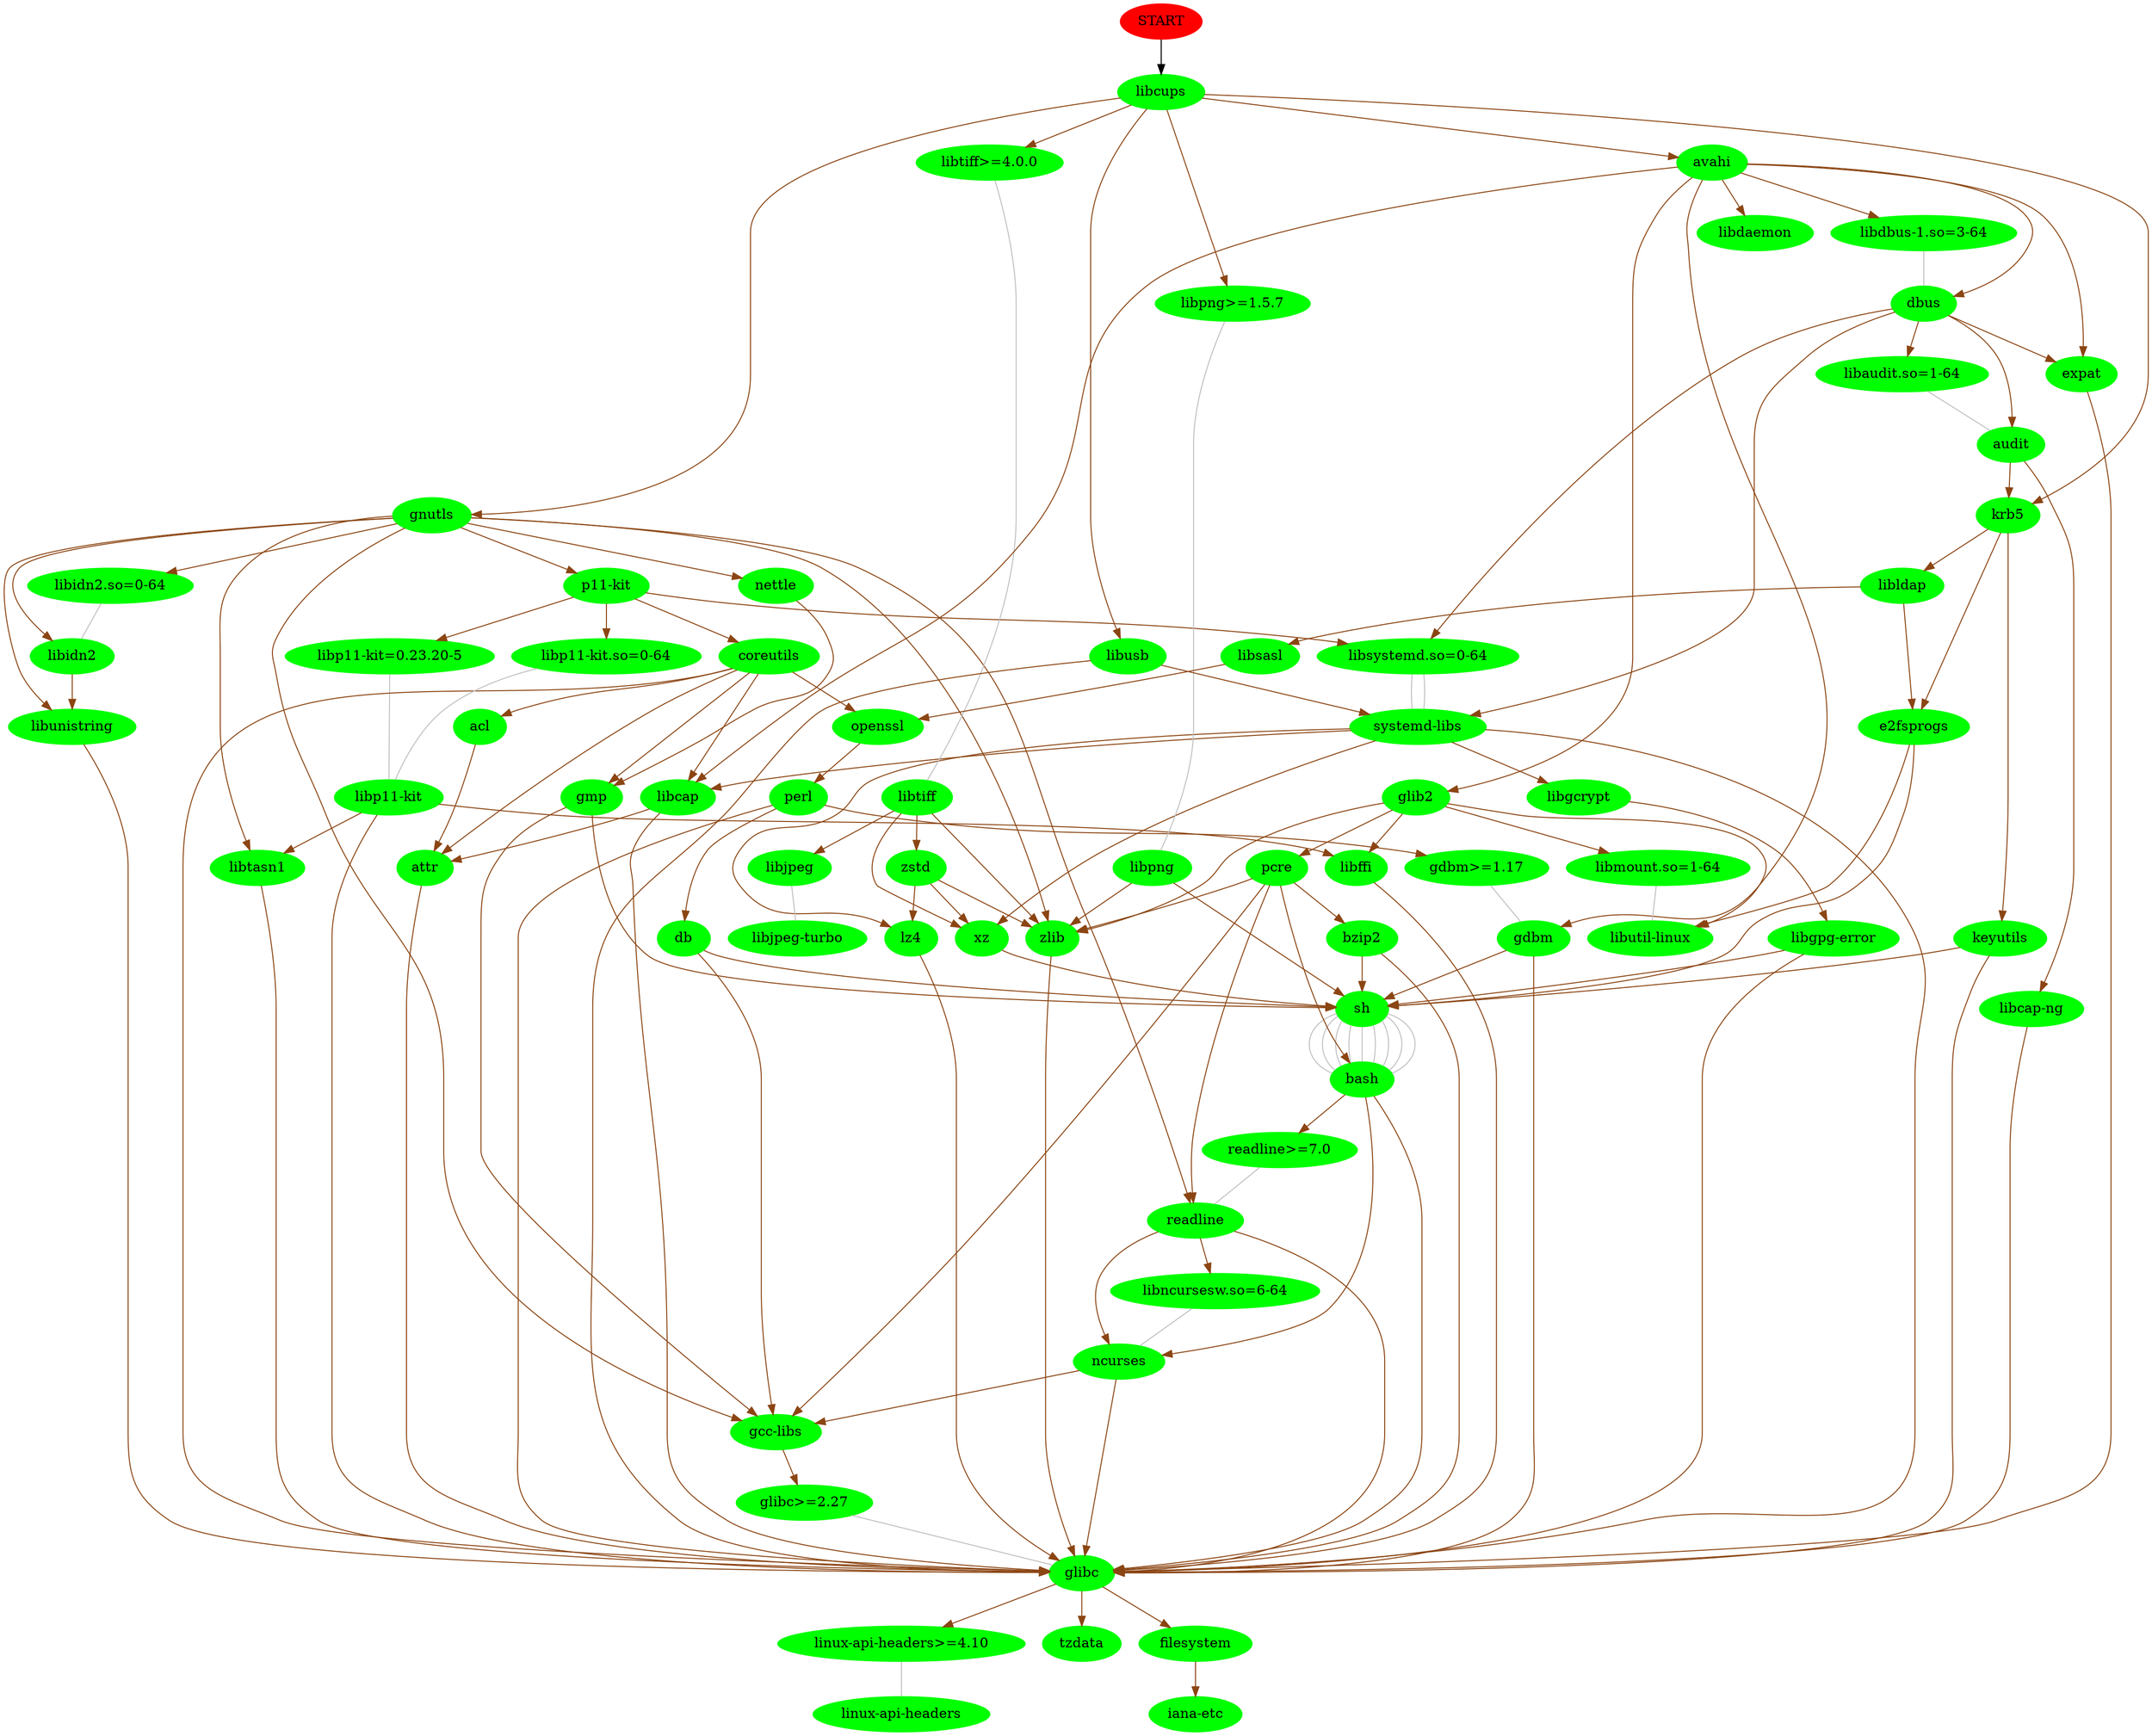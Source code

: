 digraph G { START [color=red, style=filled];
node [style=filled, color=green];
 "START" -> "libcups";
"libcups" -> "gnutls" [color=chocolate4];
"gnutls" -> "gcc-libs" [color=chocolate4];
"gcc-libs" -> "glibc>=2.27" [color=chocolate4];
"glibc>=2.27" -> "glibc" [arrowhead=none, color=grey];
"glibc" -> "linux-api-headers>=4.10" [color=chocolate4];
"linux-api-headers>=4.10" -> "linux-api-headers" [arrowhead=none, color=grey];
"glibc" -> "tzdata" [color=chocolate4];
"glibc" -> "filesystem" [color=chocolate4];
"filesystem" -> "iana-etc" [color=chocolate4];
"gnutls" -> "libtasn1" [color=chocolate4];
"libtasn1" -> "glibc" [color=chocolate4];
"gnutls" -> "readline" [color=chocolate4];
"readline" -> "glibc" [color=chocolate4];
"readline" -> "ncurses" [color=chocolate4];
"ncurses" -> "glibc" [color=chocolate4];
"ncurses" -> "gcc-libs" [color=chocolate4];
"readline" -> "libncursesw.so=6-64" [color=chocolate4];
"libncursesw.so=6-64" -> "ncurses" [arrowhead=none, color=grey];
"gnutls" -> "zlib" [color=chocolate4];
"zlib" -> "glibc" [color=chocolate4];
"gnutls" -> "nettle" [color=chocolate4];
"nettle" -> "gmp" [color=chocolate4];
"gmp" -> "gcc-libs" [color=chocolate4];
"gmp" -> "sh" [color=chocolate4];
"sh" -> "bash" [arrowhead=none, color=grey];
"bash" -> "readline>=7.0" [color=chocolate4];
"readline>=7.0" -> "readline" [arrowhead=none, color=grey];
"bash" -> "glibc" [color=chocolate4];
"bash" -> "ncurses" [color=chocolate4];
"gnutls" -> "p11-kit" [color=chocolate4];
"p11-kit" -> "libp11-kit=0.23.20-5" [color=chocolate4];
"libp11-kit=0.23.20-5" -> "libp11-kit" [arrowhead=none, color=grey];
"libp11-kit" -> "glibc" [color=chocolate4];
"libp11-kit" -> "libtasn1" [color=chocolate4];
"libp11-kit" -> "libffi" [color=chocolate4];
"libffi" -> "glibc" [color=chocolate4];
"p11-kit" -> "coreutils" [color=chocolate4];
"coreutils" -> "glibc" [color=chocolate4];
"coreutils" -> "acl" [color=chocolate4];
"acl" -> "attr" [color=chocolate4];
"attr" -> "glibc" [color=chocolate4];
"coreutils" -> "attr" [color=chocolate4];
"coreutils" -> "gmp" [color=chocolate4];
"coreutils" -> "libcap" [color=chocolate4];
"libcap" -> "glibc" [color=chocolate4];
"libcap" -> "attr" [color=chocolate4];
"coreutils" -> "openssl" [color=chocolate4];
"openssl" -> "perl" [color=chocolate4];
"perl" -> "gdbm>=1.17" [color=chocolate4];
"gdbm>=1.17" -> "gdbm" [arrowhead=none, color=grey];
"gdbm" -> "glibc" [color=chocolate4];
"gdbm" -> "sh" [color=chocolate4];
"sh" -> "bash" [arrowhead=none, color=grey];
"perl" -> "db" [color=chocolate4];
"db" -> "gcc-libs" [color=chocolate4];
"db" -> "sh" [color=chocolate4];
"sh" -> "bash" [arrowhead=none, color=grey];
"perl" -> "glibc" [color=chocolate4];
"p11-kit" -> "libp11-kit.so=0-64" [color=chocolate4];
"libp11-kit.so=0-64" -> "libp11-kit" [arrowhead=none, color=grey];
"p11-kit" -> "libsystemd.so=0-64" [color=chocolate4];
"libsystemd.so=0-64" -> "systemd-libs" [arrowhead=none, color=grey];
"systemd-libs" -> "glibc" [color=chocolate4];
"systemd-libs" -> "libcap" [color=chocolate4];
"systemd-libs" -> "libgcrypt" [color=chocolate4];
"libgcrypt" -> "libgpg-error" [color=chocolate4];
"libgpg-error" -> "glibc" [color=chocolate4];
"libgpg-error" -> "sh" [color=chocolate4];
"sh" -> "bash" [arrowhead=none, color=grey];
"systemd-libs" -> "lz4" [color=chocolate4];
"lz4" -> "glibc" [color=chocolate4];
"systemd-libs" -> "xz" [color=chocolate4];
"xz" -> "sh" [color=chocolate4];
"sh" -> "bash" [arrowhead=none, color=grey];
"gnutls" -> "libidn2" [color=chocolate4];
"libidn2" -> "libunistring" [color=chocolate4];
"libunistring" -> "glibc" [color=chocolate4];
"gnutls" -> "libidn2.so=0-64" [color=chocolate4];
"libidn2.so=0-64" -> "libidn2" [arrowhead=none, color=grey];
"gnutls" -> "libunistring" [color=chocolate4];
"libcups" -> "libtiff>=4.0.0" [color=chocolate4];
"libtiff>=4.0.0" -> "libtiff" [arrowhead=none, color=grey];
"libtiff" -> "libjpeg" [color=chocolate4];
"libjpeg" -> "libjpeg-turbo" [arrowhead=none, color=grey];
"libtiff" -> "zlib" [color=chocolate4];
"libtiff" -> "xz" [color=chocolate4];
"libtiff" -> "zstd" [color=chocolate4];
"zstd" -> "zlib" [color=chocolate4];
"zstd" -> "xz" [color=chocolate4];
"zstd" -> "lz4" [color=chocolate4];
"libcups" -> "libpng>=1.5.7" [color=chocolate4];
"libpng>=1.5.7" -> "libpng" [arrowhead=none, color=grey];
"libpng" -> "zlib" [color=chocolate4];
"libpng" -> "sh" [color=chocolate4];
"sh" -> "bash" [arrowhead=none, color=grey];
"libcups" -> "krb5" [color=chocolate4];
"krb5" -> "e2fsprogs" [color=chocolate4];
"e2fsprogs" -> "sh" [color=chocolate4];
"sh" -> "bash" [arrowhead=none, color=grey];
"e2fsprogs" -> "libutil-linux" [color=chocolate4];
"krb5" -> "libldap" [color=chocolate4];
"libldap" -> "libsasl" [color=chocolate4];
"libsasl" -> "openssl" [color=chocolate4];
"libldap" -> "e2fsprogs" [color=chocolate4];
"krb5" -> "keyutils" [color=chocolate4];
"keyutils" -> "glibc" [color=chocolate4];
"keyutils" -> "sh" [color=chocolate4];
"sh" -> "bash" [arrowhead=none, color=grey];
"libcups" -> "avahi" [color=chocolate4];
"avahi" -> "expat" [color=chocolate4];
"expat" -> "glibc" [color=chocolate4];
"avahi" -> "libdaemon" [color=chocolate4];
"avahi" -> "glib2" [color=chocolate4];
"glib2" -> "pcre" [color=chocolate4];
"pcre" -> "gcc-libs" [color=chocolate4];
"pcre" -> "readline" [color=chocolate4];
"pcre" -> "zlib" [color=chocolate4];
"pcre" -> "bzip2" [color=chocolate4];
"bzip2" -> "glibc" [color=chocolate4];
"bzip2" -> "sh" [color=chocolate4];
"sh" -> "bash" [arrowhead=none, color=grey];
"pcre" -> "bash" [color=chocolate4];
"glib2" -> "libffi" [color=chocolate4];
"glib2" -> "libutil-linux" [color=chocolate4];
"glib2" -> "zlib" [color=chocolate4];
"glib2" -> "libmount.so=1-64" [color=chocolate4];
"libmount.so=1-64" -> "libutil-linux" [arrowhead=none, color=grey];
"avahi" -> "libcap" [color=chocolate4];
"avahi" -> "gdbm" [color=chocolate4];
"avahi" -> "dbus" [color=chocolate4];
"dbus" -> "systemd-libs" [color=chocolate4];
"dbus" -> "expat" [color=chocolate4];
"dbus" -> "audit" [color=chocolate4];
"audit" -> "krb5" [color=chocolate4];
"audit" -> "libcap-ng" [color=chocolate4];
"libcap-ng" -> "glibc" [color=chocolate4];
"dbus" -> "libsystemd.so=0-64" [color=chocolate4];
"libsystemd.so=0-64" -> "systemd-libs" [arrowhead=none, color=grey];
"dbus" -> "libaudit.so=1-64" [color=chocolate4];
"libaudit.so=1-64" -> "audit" [arrowhead=none, color=grey];
"avahi" -> "libdbus-1.so=3-64" [color=chocolate4];
"libdbus-1.so=3-64" -> "dbus" [arrowhead=none, color=grey];
"libcups" -> "libusb" [color=chocolate4];
"libusb" -> "glibc" [color=chocolate4];
"libusb" -> "systemd-libs" [color=chocolate4];
}
